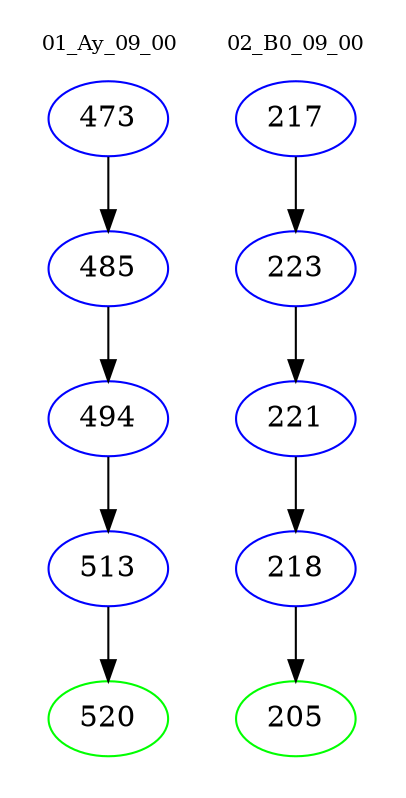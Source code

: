 digraph{
subgraph cluster_0 {
color = white
label = "01_Ay_09_00";
fontsize=10;
T0_473 [label="473", color="blue"]
T0_473 -> T0_485 [color="black"]
T0_485 [label="485", color="blue"]
T0_485 -> T0_494 [color="black"]
T0_494 [label="494", color="blue"]
T0_494 -> T0_513 [color="black"]
T0_513 [label="513", color="blue"]
T0_513 -> T0_520 [color="black"]
T0_520 [label="520", color="green"]
}
subgraph cluster_1 {
color = white
label = "02_B0_09_00";
fontsize=10;
T1_217 [label="217", color="blue"]
T1_217 -> T1_223 [color="black"]
T1_223 [label="223", color="blue"]
T1_223 -> T1_221 [color="black"]
T1_221 [label="221", color="blue"]
T1_221 -> T1_218 [color="black"]
T1_218 [label="218", color="blue"]
T1_218 -> T1_205 [color="black"]
T1_205 [label="205", color="green"]
}
}
